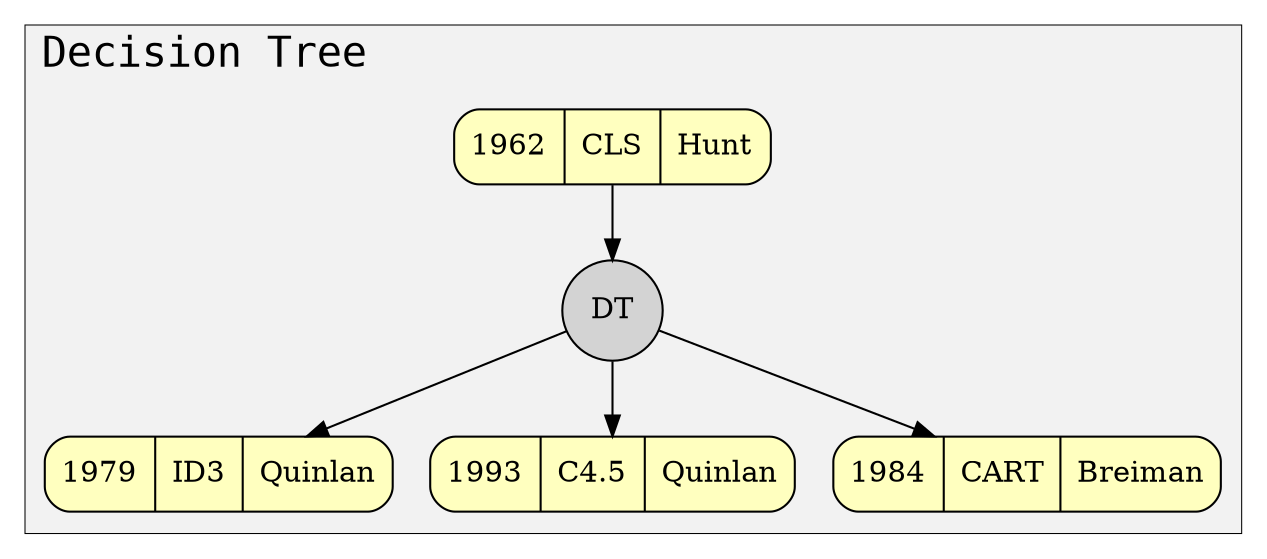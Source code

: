 digraph {
    compound=true
	fontname="Inconsolata, Consolas"
	fontsize=20
	margin="0,0"
	ranksep=0.5
	penwidth=0.5
	forcelabels=true
   
    

    subgraph cluster_dt{
        margin="10,10"
		labeljust="left"
		label = "Decision Tree"
		style=filled
		fillcolor=gray95

        node [shape=Mrecord, style=filled, colorscheme=spectral7]


        dt [shape = circle, label = "DT"]
        cls [label="1962|CLS|Hunt", fillcolor=4]

        dt_id3 [label = "1979|ID3|Quinlan", fillcolor=4]
        dt_c45 [label = "1993|C4.5|Quinlan", fillcolor=4]
        dt_cart [label = "1984|CART|Breiman", fillcolor=4]

        cls -> dt
        dt -> {dt_id3; dt_cart; dt_c45}

        {rank = same; dt_id3; dt_c45; dt_c45}
    }

    
 

}